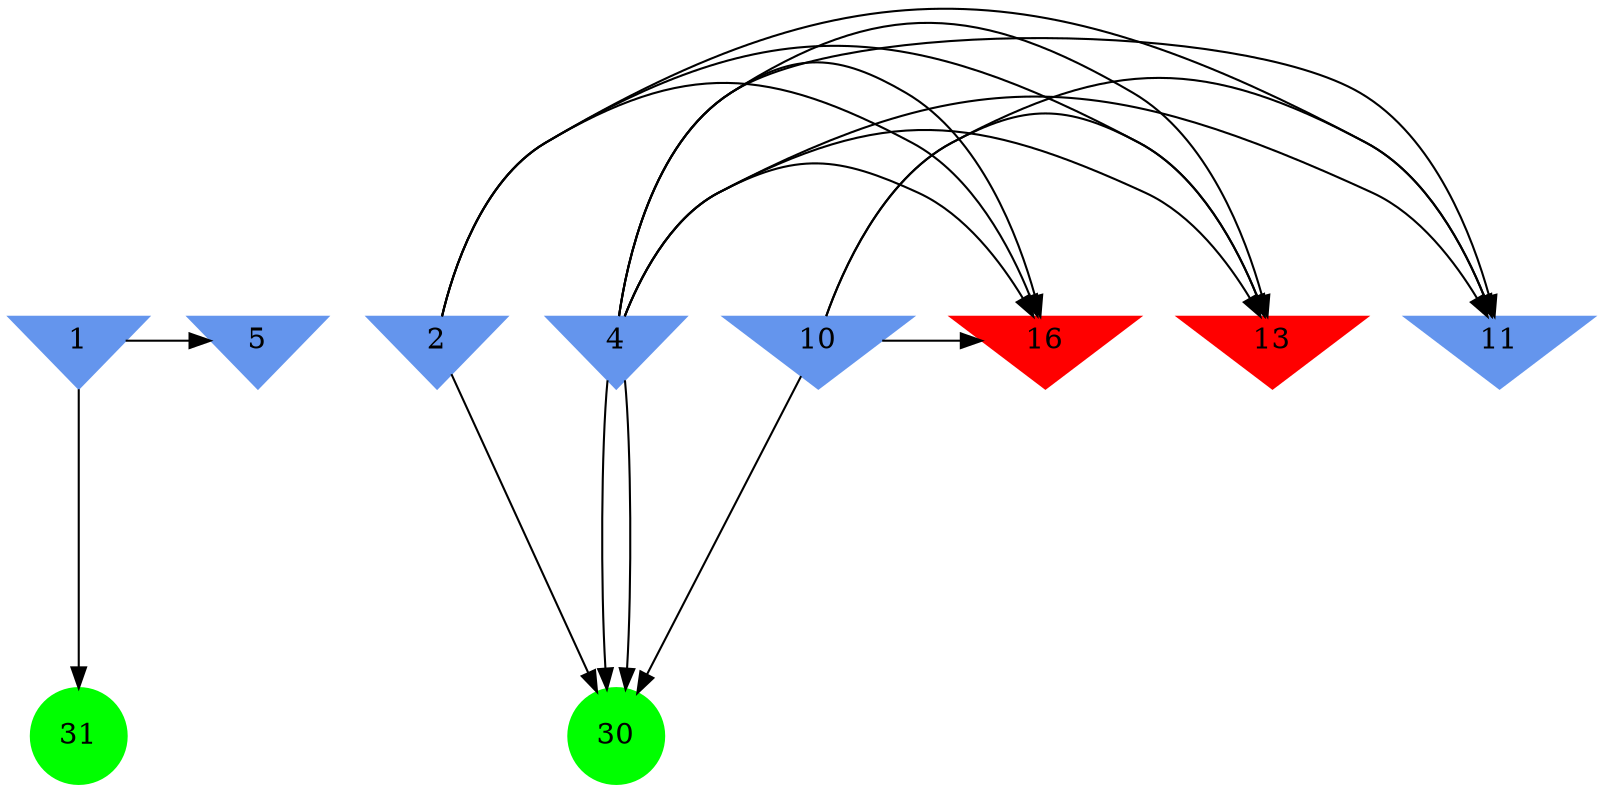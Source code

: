 digraph brain {
	ranksep=2.0;
	1 [shape=invtriangle,style=filled,color=cornflowerblue];
	2 [shape=invtriangle,style=filled,color=cornflowerblue];
	4 [shape=invtriangle,style=filled,color=cornflowerblue];
	5 [shape=invtriangle,style=filled,color=cornflowerblue];
	10 [shape=invtriangle,style=filled,color=cornflowerblue];
	11 [shape=invtriangle,style=filled,color=cornflowerblue];
	13 [shape=invtriangle,style=filled,color=red];
	16 [shape=invtriangle,style=filled,color=red];
	30 [shape=circle,style=filled,color=green];
	31 [shape=circle,style=filled,color=green];
	4	->	16;
	4	->	13;
	4	->	30;
	4	->	11;
	2	->	16;
	2	->	13;
	2	->	30;
	2	->	11;
	4	->	16;
	4	->	13;
	4	->	30;
	4	->	11;
	10	->	16;
	10	->	13;
	10	->	30;
	10	->	11;
	1	->	5;
	1	->	31;
	{ rank=same; 1; 2; 4; 5; 10; 11; 13; 16; }
	{ rank=same; }
	{ rank=same; 30; 31; }
}
